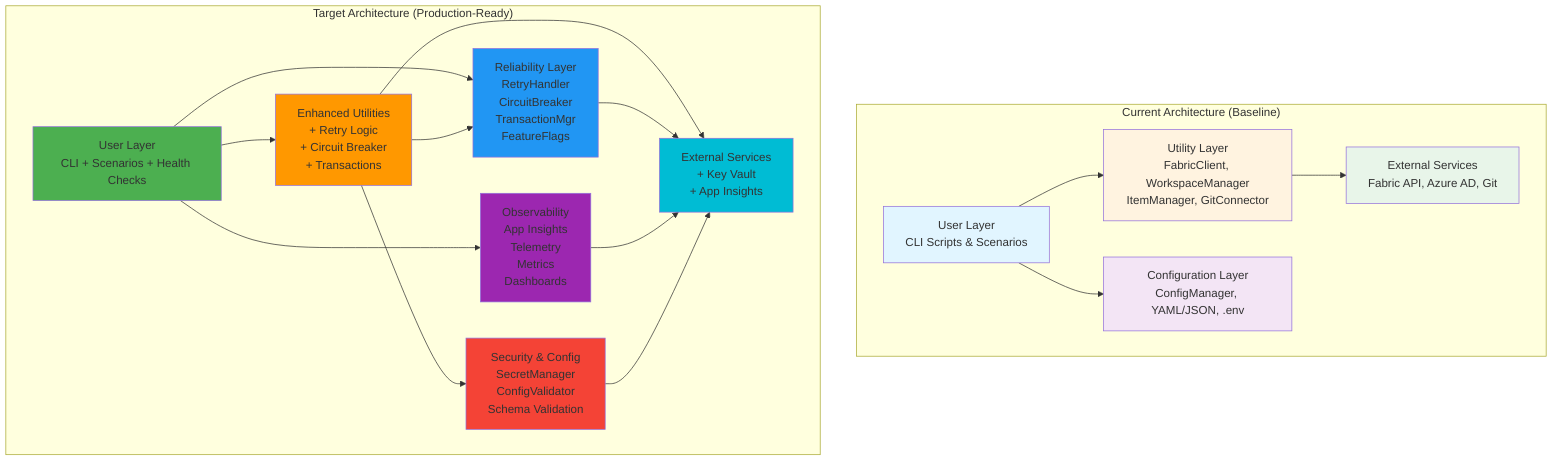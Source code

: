 graph TB
    subgraph "Current Architecture (Baseline)"
        U1[User Layer<br/>CLI Scripts & Scenarios]
        U2[Utility Layer<br/>FabricClient, WorkspaceManager<br/>ItemManager, GitConnector]
        U3[Configuration Layer<br/>ConfigManager, YAML/JSON, .env]
        U4[External Services<br/>Fabric API, Azure AD, Git]
        
        U1 --> U2
        U1 --> U3
        U2 --> U4
        
        style U1 fill:#e1f5ff
        style U2 fill:#fff3e0
        style U3 fill:#f3e5f5
        style U4 fill:#e8f5e9
    end
    
    subgraph "Target Architecture (Production-Ready)"
        T1[User Layer<br/>CLI + Scenarios + Health Checks]
        T2[Enhanced Utilities<br/>+ Retry Logic<br/>+ Circuit Breaker<br/>+ Transactions]
        T3[Reliability Layer<br/>RetryHandler<br/>CircuitBreaker<br/>TransactionMgr<br/>FeatureFlags]
        T4[Observability<br/>App Insights<br/>Telemetry<br/>Metrics<br/>Dashboards]
        T5[Security & Config<br/>SecretManager<br/>ConfigValidator<br/>Schema Validation]
        T6[External Services<br/>+ Key Vault<br/>+ App Insights]
        
        T1 --> T2
        T1 --> T3
        T1 --> T4
        T2 --> T3
        T2 --> T5
        T2 --> T6
        T3 --> T6
        T4 --> T6
        T5 --> T6
        
        style T1 fill:#4caf50
        style T2 fill:#ff9800
        style T3 fill:#2196f3
        style T4 fill:#9c27b0
        style T5 fill:#f44336
        style T6 fill:#00bcd4
    end